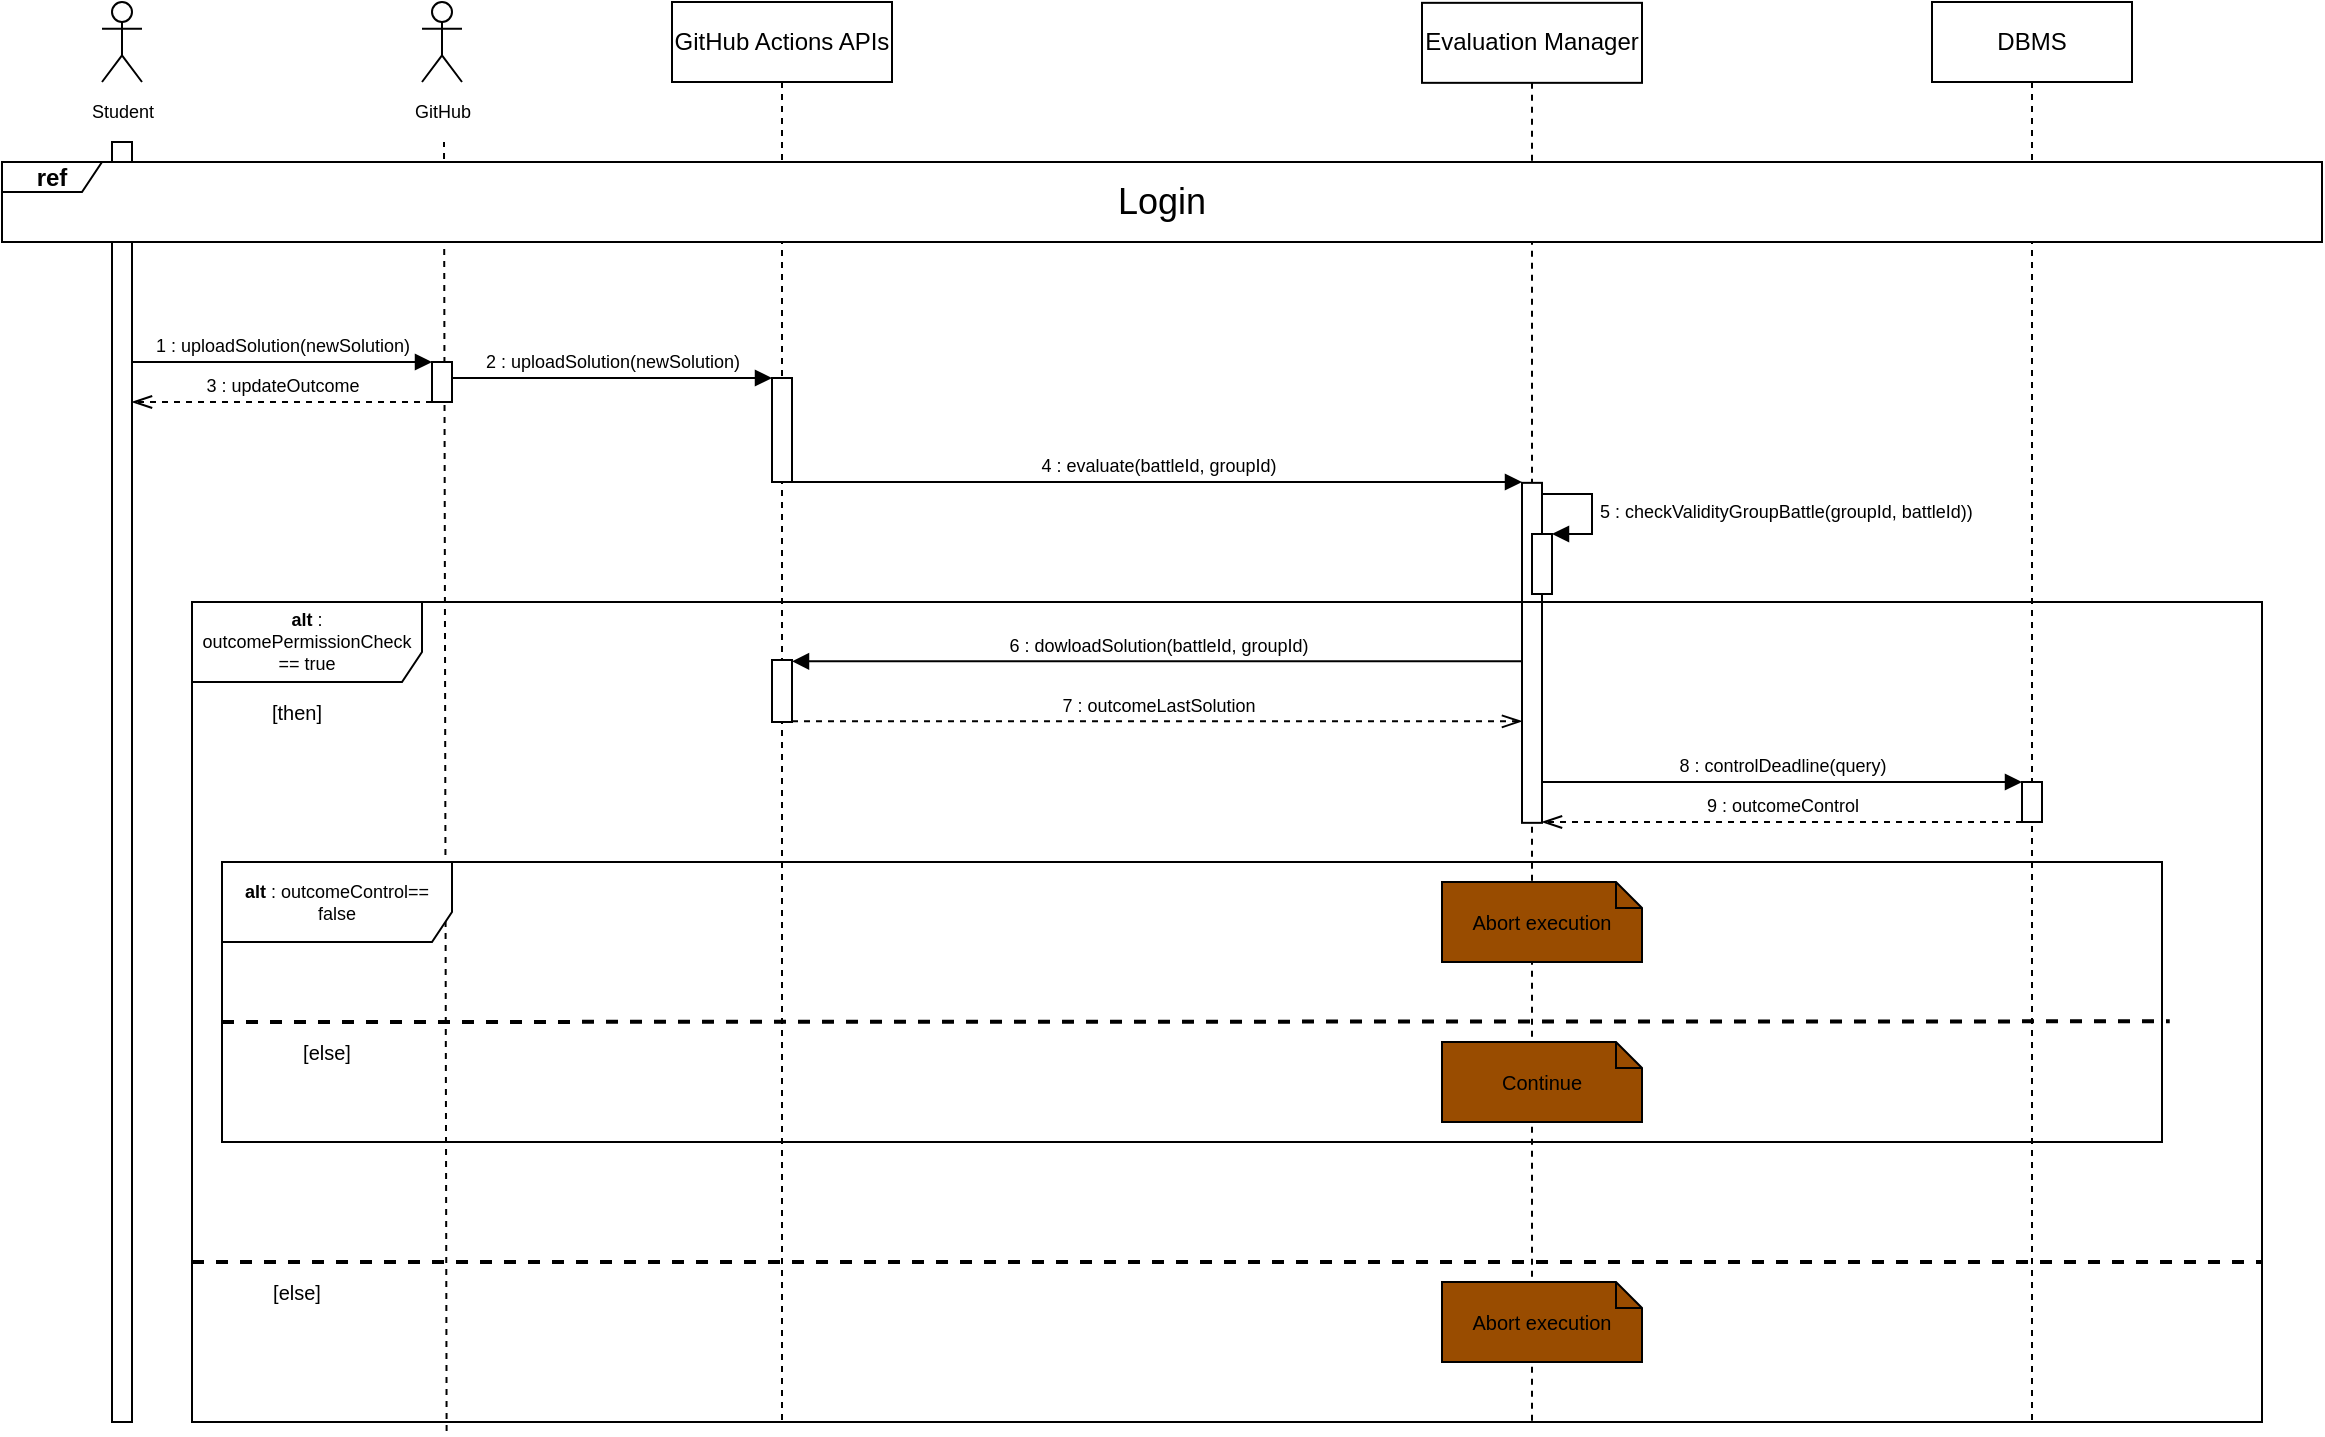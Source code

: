 <mxfile version="22.1.16" type="device">
  <diagram name="Pagina-1" id="FXPTP0rKpppmIBkB-KdG">
    <mxGraphModel dx="1196" dy="528" grid="1" gridSize="10" guides="1" tooltips="1" connect="1" arrows="1" fold="1" page="1" pageScale="1" pageWidth="827" pageHeight="1169" math="0" shadow="0">
      <root>
        <mxCell id="0" />
        <mxCell id="1" parent="0" />
        <mxCell id="0aIukh8nNd3kPhpKGuk5-1" value="" style="endArrow=none;dashed=1;html=1;rounded=0;exitX=0.123;exitY=1.011;exitDx=0;exitDy=0;exitPerimeter=0;" edge="1" parent="1" source="0aIukh8nNd3kPhpKGuk5-28">
          <mxGeometry width="50" height="50" relative="1" as="geometry">
            <mxPoint x="301" y="770" as="sourcePoint" />
            <mxPoint x="301" y="250" as="targetPoint" />
          </mxGeometry>
        </mxCell>
        <mxCell id="0aIukh8nNd3kPhpKGuk5-2" value="GitHub Actions APIs" style="shape=umlLifeline;perimeter=lifelinePerimeter;whiteSpace=wrap;html=1;container=1;dropTarget=0;collapsible=0;recursiveResize=0;outlineConnect=0;portConstraint=eastwest;newEdgeStyle={&quot;curved&quot;:0,&quot;rounded&quot;:0};" vertex="1" parent="1">
          <mxGeometry x="415" y="180" width="110" height="710" as="geometry" />
        </mxCell>
        <mxCell id="0aIukh8nNd3kPhpKGuk5-3" value="" style="html=1;points=[];perimeter=orthogonalPerimeter;outlineConnect=0;targetShapes=umlLifeline;portConstraint=eastwest;newEdgeStyle={&quot;edgeStyle&quot;:&quot;elbowEdgeStyle&quot;,&quot;elbow&quot;:&quot;vertical&quot;,&quot;curved&quot;:0,&quot;rounded&quot;:0};" vertex="1" parent="0aIukh8nNd3kPhpKGuk5-2">
          <mxGeometry x="50" y="188" width="10" height="52" as="geometry" />
        </mxCell>
        <mxCell id="0aIukh8nNd3kPhpKGuk5-5" value="&lt;font style=&quot;font-size: 9px;&quot;&gt;Student&lt;/font&gt;" style="shape=umlActor;verticalLabelPosition=bottom;verticalAlign=top;html=1;outlineConnect=0;" vertex="1" parent="1">
          <mxGeometry x="130" y="180" width="20" height="40" as="geometry" />
        </mxCell>
        <mxCell id="0aIukh8nNd3kPhpKGuk5-6" value="" style="html=1;points=[];perimeter=orthogonalPerimeter;outlineConnect=0;targetShapes=umlLifeline;portConstraint=eastwest;newEdgeStyle={&quot;edgeStyle&quot;:&quot;elbowEdgeStyle&quot;,&quot;elbow&quot;:&quot;vertical&quot;,&quot;curved&quot;:0,&quot;rounded&quot;:0};" vertex="1" parent="1">
          <mxGeometry x="135" y="250" width="10" height="640" as="geometry" />
        </mxCell>
        <mxCell id="0aIukh8nNd3kPhpKGuk5-7" value="&lt;font style=&quot;font-size: 9px;&quot;&gt;1 : uploadSolution(newSolution)&lt;/font&gt;" style="html=1;verticalAlign=bottom;endArrow=block;edgeStyle=elbowEdgeStyle;elbow=horizontal;curved=0;rounded=0;" edge="1" parent="1" source="0aIukh8nNd3kPhpKGuk5-6" target="0aIukh8nNd3kPhpKGuk5-18">
          <mxGeometry relative="1" as="geometry">
            <mxPoint x="140" y="360" as="sourcePoint" />
            <Array as="points">
              <mxPoint x="289" y="360" />
            </Array>
            <mxPoint x="290" y="360" as="targetPoint" />
            <mxPoint as="offset" />
          </mxGeometry>
        </mxCell>
        <mxCell id="0aIukh8nNd3kPhpKGuk5-8" value="Evaluation Manager" style="shape=umlLifeline;perimeter=lifelinePerimeter;whiteSpace=wrap;html=1;container=1;dropTarget=0;collapsible=0;recursiveResize=0;outlineConnect=0;portConstraint=eastwest;newEdgeStyle={&quot;curved&quot;:0,&quot;rounded&quot;:0};" vertex="1" parent="1">
          <mxGeometry x="790" y="180.42" width="110" height="709.58" as="geometry" />
        </mxCell>
        <mxCell id="0aIukh8nNd3kPhpKGuk5-9" value="" style="html=1;points=[[0,0,0,0,5],[0,1,0,0,-5],[1,0,0,0,5],[1,1,0,0,-5]];perimeter=orthogonalPerimeter;outlineConnect=0;targetShapes=umlLifeline;portConstraint=eastwest;newEdgeStyle={&quot;curved&quot;:0,&quot;rounded&quot;:0};" vertex="1" parent="0aIukh8nNd3kPhpKGuk5-8">
          <mxGeometry x="50" y="240" width="10" height="170" as="geometry" />
        </mxCell>
        <mxCell id="0aIukh8nNd3kPhpKGuk5-10" value="&lt;b&gt;&lt;font style=&quot;font-size: 20px;&quot;&gt;Login&lt;/font&gt;&lt;/b&gt;" style="text;html=1;strokeColor=none;fillColor=none;align=center;verticalAlign=middle;whiteSpace=wrap;rounded=0;" vertex="1" parent="1">
          <mxGeometry x="355" y="265" width="60" height="30" as="geometry" />
        </mxCell>
        <mxCell id="0aIukh8nNd3kPhpKGuk5-11" value="DBMS" style="shape=umlLifeline;perimeter=lifelinePerimeter;whiteSpace=wrap;html=1;container=0;dropTarget=0;collapsible=0;recursiveResize=0;outlineConnect=0;portConstraint=eastwest;newEdgeStyle={&quot;curved&quot;:0,&quot;rounded&quot;:0};" vertex="1" parent="1">
          <mxGeometry x="1045" y="180" width="100" height="710" as="geometry" />
        </mxCell>
        <mxCell id="0aIukh8nNd3kPhpKGuk5-12" value="&lt;font style=&quot;font-size: 9px;&quot;&gt;3 : updateOutcome&lt;/font&gt;" style="html=1;verticalAlign=bottom;endArrow=openThin;dashed=1;endSize=8;edgeStyle=elbowEdgeStyle;elbow=vertical;curved=0;rounded=0;endFill=0;" edge="1" parent="1" source="0aIukh8nNd3kPhpKGuk5-18" target="0aIukh8nNd3kPhpKGuk5-6">
          <mxGeometry relative="1" as="geometry">
            <mxPoint x="150" y="380" as="targetPoint" />
            <Array as="points">
              <mxPoint x="280" y="380" />
              <mxPoint x="260" y="370" />
            </Array>
            <mxPoint x="290" y="380" as="sourcePoint" />
          </mxGeometry>
        </mxCell>
        <mxCell id="0aIukh8nNd3kPhpKGuk5-13" value="&lt;font style=&quot;font-size: 9px;&quot;&gt;6 : dowloadSolution(battleId, groupId)&lt;/font&gt;" style="html=1;verticalAlign=bottom;endArrow=block;edgeStyle=elbowEdgeStyle;elbow=horizontal;curved=0;rounded=0;" edge="1" parent="1">
          <mxGeometry relative="1" as="geometry">
            <mxPoint x="840" y="509.67" as="sourcePoint" />
            <Array as="points">
              <mxPoint x="478" y="509.67" />
              <mxPoint x="402" y="549.67" />
            </Array>
            <mxPoint x="475" y="509.67" as="targetPoint" />
            <mxPoint as="offset" />
          </mxGeometry>
        </mxCell>
        <mxCell id="0aIukh8nNd3kPhpKGuk5-14" value="&lt;font style=&quot;font-size: 9px;&quot;&gt;7 : outcomeLastSolution&lt;/font&gt;" style="html=1;verticalAlign=bottom;endArrow=openThin;dashed=1;endSize=8;edgeStyle=elbowEdgeStyle;elbow=vertical;curved=0;rounded=0;endFill=0;" edge="1" parent="1">
          <mxGeometry relative="1" as="geometry">
            <mxPoint x="840" y="539.67" as="targetPoint" />
            <Array as="points">
              <mxPoint x="490" y="539.67" />
              <mxPoint x="385" y="579.67" />
            </Array>
            <mxPoint x="475" y="539.67" as="sourcePoint" />
          </mxGeometry>
        </mxCell>
        <mxCell id="0aIukh8nNd3kPhpKGuk5-15" value="&lt;b&gt;ref&lt;/b&gt;" style="shape=umlFrame;whiteSpace=wrap;html=1;pointerEvents=0;width=50;height=15;labelBorderColor=none;labelBackgroundColor=none;fontColor=default;swimlaneFillColor=default;" vertex="1" parent="1">
          <mxGeometry x="80" y="260" width="1160" height="40" as="geometry" />
        </mxCell>
        <mxCell id="0aIukh8nNd3kPhpKGuk5-16" value="&lt;font style=&quot;font-size: 18px;&quot;&gt;Login&lt;/font&gt;" style="text;html=1;strokeColor=none;fillColor=none;align=center;verticalAlign=middle;whiteSpace=wrap;rounded=0;" vertex="1" parent="1">
          <mxGeometry x="630" y="265" width="60" height="30" as="geometry" />
        </mxCell>
        <mxCell id="0aIukh8nNd3kPhpKGuk5-17" value="&lt;font style=&quot;font-size: 9px;&quot;&gt;GitHub&lt;/font&gt;" style="shape=umlActor;verticalLabelPosition=bottom;verticalAlign=top;html=1;outlineConnect=0;" vertex="1" parent="1">
          <mxGeometry x="290" y="180" width="20" height="40" as="geometry" />
        </mxCell>
        <mxCell id="0aIukh8nNd3kPhpKGuk5-18" value="" style="html=1;points=[];perimeter=orthogonalPerimeter;outlineConnect=0;targetShapes=umlLifeline;portConstraint=eastwest;newEdgeStyle={&quot;edgeStyle&quot;:&quot;elbowEdgeStyle&quot;,&quot;elbow&quot;:&quot;vertical&quot;,&quot;curved&quot;:0,&quot;rounded&quot;:0};" vertex="1" parent="1">
          <mxGeometry x="295" y="360" width="10" height="20" as="geometry" />
        </mxCell>
        <mxCell id="0aIukh8nNd3kPhpKGuk5-19" value="&lt;font style=&quot;font-size: 9px;&quot;&gt;2 : uploadSolution(newSolution)&lt;/font&gt;" style="html=1;verticalAlign=bottom;endArrow=block;edgeStyle=elbowEdgeStyle;elbow=horizontal;curved=0;rounded=0;" edge="1" parent="1" target="0aIukh8nNd3kPhpKGuk5-3">
          <mxGeometry relative="1" as="geometry">
            <mxPoint x="305" y="368" as="sourcePoint" />
            <Array as="points">
              <mxPoint x="464" y="368" />
            </Array>
            <mxPoint x="470" y="368" as="targetPoint" />
            <mxPoint as="offset" />
          </mxGeometry>
        </mxCell>
        <mxCell id="0aIukh8nNd3kPhpKGuk5-26" value="&lt;font style=&quot;font-size: 9px;&quot;&gt;4 :&amp;nbsp;evaluate(battleId, groupId)&lt;/font&gt;" style="html=1;verticalAlign=bottom;endArrow=block;edgeStyle=elbowEdgeStyle;elbow=horizontal;curved=0;rounded=0;" edge="1" parent="1">
          <mxGeometry relative="1" as="geometry">
            <mxPoint x="475" y="420" as="sourcePoint" />
            <Array as="points">
              <mxPoint x="670" y="420" />
            </Array>
            <mxPoint x="840" y="420" as="targetPoint" />
            <mxPoint as="offset" />
          </mxGeometry>
        </mxCell>
        <mxCell id="0aIukh8nNd3kPhpKGuk5-27" value="[else]" style="text;html=1;strokeColor=none;fillColor=none;align=center;verticalAlign=middle;whiteSpace=wrap;rounded=0;fontSize=10;" vertex="1" parent="1">
          <mxGeometry x="210" y="820" width="35" height="10" as="geometry" />
        </mxCell>
        <mxCell id="0aIukh8nNd3kPhpKGuk5-28" value="&lt;p style=&quot;line-height: 120%; font-size: 9px;&quot;&gt;&lt;b style=&quot;border-color: var(--border-color);&quot;&gt;alt&amp;nbsp;&lt;/b&gt;: outcomePermissionCheck == true&lt;br&gt;&lt;/p&gt;" style="shape=umlFrame;whiteSpace=wrap;html=1;pointerEvents=0;width=115;height=40;verticalAlign=middle;horizontal=1;labelPosition=center;verticalLabelPosition=middle;align=center;" vertex="1" parent="1">
          <mxGeometry x="175" y="480" width="1035" height="410" as="geometry" />
        </mxCell>
        <mxCell id="0aIukh8nNd3kPhpKGuk5-29" value="[then]" style="text;html=1;strokeColor=none;fillColor=none;align=center;verticalAlign=middle;whiteSpace=wrap;rounded=0;fontSize=10;" vertex="1" parent="1">
          <mxGeometry x="210" y="530" width="35" height="10" as="geometry" />
        </mxCell>
        <mxCell id="0aIukh8nNd3kPhpKGuk5-30" value="" style="endArrow=none;dashed=1;html=1;rounded=0;strokeWidth=2;" edge="1" parent="1">
          <mxGeometry width="50" height="50" relative="1" as="geometry">
            <mxPoint x="175" y="810" as="sourcePoint" />
            <mxPoint x="1210" y="810" as="targetPoint" />
          </mxGeometry>
        </mxCell>
        <mxCell id="0aIukh8nNd3kPhpKGuk5-31" value="" style="html=1;points=[[0,0,0,0,5],[0,1,0,0,-5],[1,0,0,0,5],[1,1,0,0,-5]];perimeter=orthogonalPerimeter;outlineConnect=0;targetShapes=umlLifeline;portConstraint=eastwest;newEdgeStyle={&quot;curved&quot;:0,&quot;rounded&quot;:0};" vertex="1" parent="1">
          <mxGeometry x="845" y="446" width="10" height="30" as="geometry" />
        </mxCell>
        <mxCell id="0aIukh8nNd3kPhpKGuk5-32" value="&lt;font style=&quot;font-size: 9px;&quot;&gt;5 : checkValidityGroupBattle(groupId, battleId))&lt;/font&gt;" style="html=1;align=left;spacingLeft=2;endArrow=block;rounded=0;edgeStyle=orthogonalEdgeStyle;curved=0;rounded=0;" edge="1" parent="1" target="0aIukh8nNd3kPhpKGuk5-31">
          <mxGeometry relative="1" as="geometry">
            <mxPoint x="850" y="426" as="sourcePoint" />
            <Array as="points">
              <mxPoint x="875" y="426" />
              <mxPoint x="875" y="446" />
            </Array>
          </mxGeometry>
        </mxCell>
        <mxCell id="0aIukh8nNd3kPhpKGuk5-33" value="" style="html=1;points=[];perimeter=orthogonalPerimeter;outlineConnect=0;targetShapes=umlLifeline;portConstraint=eastwest;newEdgeStyle={&quot;edgeStyle&quot;:&quot;elbowEdgeStyle&quot;,&quot;elbow&quot;:&quot;vertical&quot;,&quot;curved&quot;:0,&quot;rounded&quot;:0};" vertex="1" parent="1">
          <mxGeometry x="465" y="509" width="10" height="31" as="geometry" />
        </mxCell>
        <mxCell id="0aIukh8nNd3kPhpKGuk5-34" value="&lt;font style=&quot;font-size: 10px;&quot;&gt;Abort execution&lt;/font&gt;" style="shape=note;size=13;whiteSpace=wrap;html=1;fillColor=#994C00;" vertex="1" parent="1">
          <mxGeometry x="800" y="820" width="100" height="40" as="geometry" />
        </mxCell>
        <mxCell id="0aIukh8nNd3kPhpKGuk5-35" value="&lt;font style=&quot;font-size: 9px;&quot;&gt;8 : controlDeadline(query)&lt;/font&gt;" style="html=1;verticalAlign=bottom;endArrow=block;edgeStyle=elbowEdgeStyle;elbow=vertical;curved=0;rounded=0;" edge="1" parent="1" target="0aIukh8nNd3kPhpKGuk5-37">
          <mxGeometry x="0.002" relative="1" as="geometry">
            <mxPoint x="850" y="570" as="sourcePoint" />
            <Array as="points">
              <mxPoint x="895" y="570" />
            </Array>
            <mxPoint x="1039.5" y="570" as="targetPoint" />
            <mxPoint as="offset" />
          </mxGeometry>
        </mxCell>
        <mxCell id="0aIukh8nNd3kPhpKGuk5-36" value="&lt;font style=&quot;font-size: 9px;&quot;&gt;9 : outcomeControl&lt;/font&gt;" style="html=1;verticalAlign=bottom;endArrow=openThin;dashed=1;endSize=8;edgeStyle=elbowEdgeStyle;elbow=horizontal;curved=0;rounded=0;endFill=0;" edge="1" parent="1" source="0aIukh8nNd3kPhpKGuk5-37">
          <mxGeometry relative="1" as="geometry">
            <mxPoint x="850" y="590" as="targetPoint" />
            <Array as="points">
              <mxPoint x="1005" y="590" />
            </Array>
            <mxPoint x="1040" y="590" as="sourcePoint" />
          </mxGeometry>
        </mxCell>
        <mxCell id="0aIukh8nNd3kPhpKGuk5-37" value="" style="html=1;points=[[0,0,0,0,5],[0,1,0,0,-5],[1,0,0,0,5],[1,1,0,0,-5]];perimeter=orthogonalPerimeter;outlineConnect=0;targetShapes=umlLifeline;portConstraint=eastwest;newEdgeStyle={&quot;curved&quot;:0,&quot;rounded&quot;:0};" vertex="1" parent="1">
          <mxGeometry x="1090" y="570" width="10" height="20" as="geometry" />
        </mxCell>
        <mxCell id="0aIukh8nNd3kPhpKGuk5-38" value="&lt;p style=&quot;line-height: 120%; font-size: 9px;&quot;&gt;&lt;b style=&quot;border-color: var(--border-color);&quot;&gt;alt&amp;nbsp;&lt;/b&gt;: outcomeControl== false&lt;/p&gt;" style="shape=umlFrame;whiteSpace=wrap;html=1;pointerEvents=0;width=115;height=40;verticalAlign=middle;horizontal=1;labelPosition=center;verticalLabelPosition=middle;align=center;" vertex="1" parent="1">
          <mxGeometry x="190" y="610" width="970" height="140" as="geometry" />
        </mxCell>
        <mxCell id="0aIukh8nNd3kPhpKGuk5-39" value="&lt;font style=&quot;font-size: 10px;&quot;&gt;Abort execution&lt;/font&gt;" style="shape=note;size=13;whiteSpace=wrap;html=1;fillColor=#994C00;" vertex="1" parent="1">
          <mxGeometry x="800" y="620" width="100" height="40" as="geometry" />
        </mxCell>
        <mxCell id="0aIukh8nNd3kPhpKGuk5-40" value="[else]" style="text;html=1;strokeColor=none;fillColor=none;align=center;verticalAlign=middle;whiteSpace=wrap;rounded=0;fontSize=10;" vertex="1" parent="1">
          <mxGeometry x="225" y="700" width="35" height="10" as="geometry" />
        </mxCell>
        <mxCell id="0aIukh8nNd3kPhpKGuk5-41" value="" style="endArrow=none;dashed=1;html=1;rounded=0;strokeWidth=2;entryX=1.004;entryY=0.569;entryDx=0;entryDy=0;entryPerimeter=0;" edge="1" parent="1" target="0aIukh8nNd3kPhpKGuk5-38">
          <mxGeometry width="50" height="50" relative="1" as="geometry">
            <mxPoint x="190" y="690" as="sourcePoint" />
            <mxPoint x="1080" y="690" as="targetPoint" />
          </mxGeometry>
        </mxCell>
        <mxCell id="0aIukh8nNd3kPhpKGuk5-43" value="&lt;font style=&quot;font-size: 10px;&quot;&gt;Continue&lt;/font&gt;" style="shape=note;size=13;whiteSpace=wrap;html=1;fillColor=#994C00;" vertex="1" parent="1">
          <mxGeometry x="800" y="700" width="100" height="40" as="geometry" />
        </mxCell>
      </root>
    </mxGraphModel>
  </diagram>
</mxfile>
